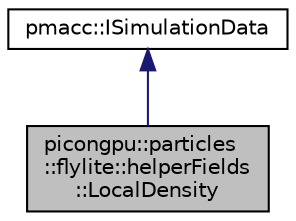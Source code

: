 digraph "picongpu::particles::flylite::helperFields::LocalDensity"
{
 // LATEX_PDF_SIZE
  edge [fontname="Helvetica",fontsize="10",labelfontname="Helvetica",labelfontsize="10"];
  node [fontname="Helvetica",fontsize="10",shape=record];
  Node1 [label="picongpu::particles\l::flylite::helperFields\l::LocalDensity",height=0.2,width=0.4,color="black", fillcolor="grey75", style="filled", fontcolor="black",tooltip=" "];
  Node2 -> Node1 [dir="back",color="midnightblue",fontsize="10",style="solid",fontname="Helvetica"];
  Node2 [label="pmacc::ISimulationData",height=0.2,width=0.4,color="black", fillcolor="white", style="filled",URL="$classpmacc_1_1_i_simulation_data.html",tooltip="Interface for simulation data which should be registered at DataConnector for file output,..."];
}
